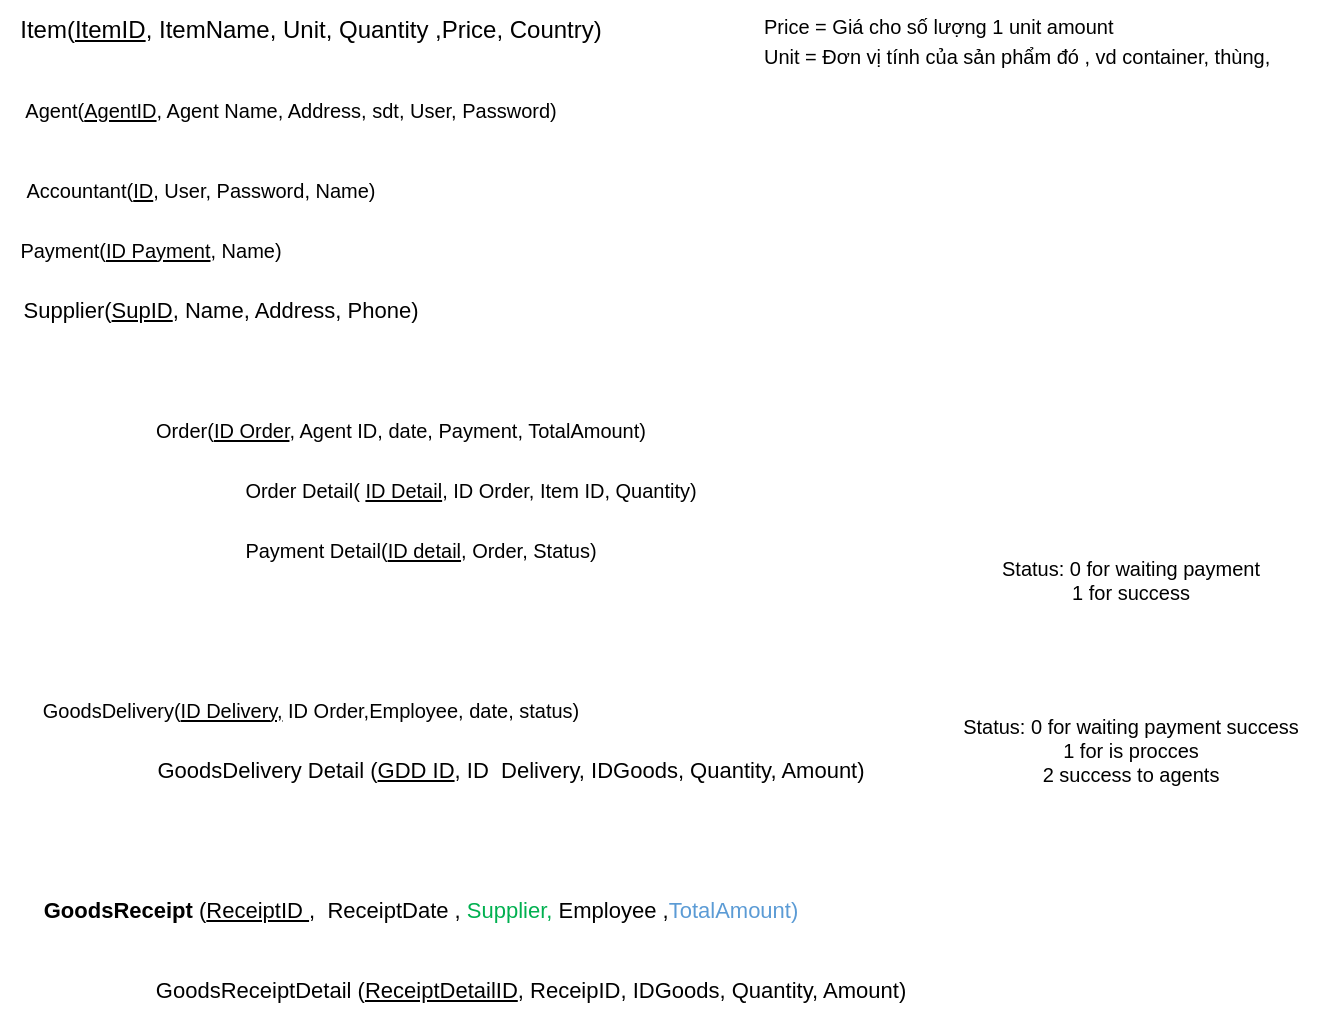 <mxfile version="21.1.2" type="device" pages="2">
  <diagram name="Database" id="KbDUG6hv7K-ht1FTfJFB">
    <mxGraphModel dx="1276" dy="623" grid="1" gridSize="10" guides="1" tooltips="1" connect="1" arrows="1" fold="1" page="1" pageScale="1" pageWidth="3300" pageHeight="4681" math="0" shadow="0">
      <root>
        <mxCell id="0" />
        <mxCell id="1" parent="0" />
        <mxCell id="jYDEtBvY_RGBG6ugMqmM-1" value="Item(&lt;u&gt;ItemID&lt;/u&gt;, ItemName, Unit, Quantity ,Price, Country)" style="text;html=1;align=center;verticalAlign=middle;resizable=0;points=[];autosize=1;strokeColor=none;fillColor=none;" parent="1" vertex="1">
          <mxGeometry x="80" y="210" width="310" height="30" as="geometry" />
        </mxCell>
        <mxCell id="jYDEtBvY_RGBG6ugMqmM-3" value="&lt;font style=&quot;font-size: 10px;&quot;&gt;Price = Giá cho số lượng 1 unit amount&lt;br&gt;Unit = Đơn vị tính của sản phẩm đó , vd container, thùng,&amp;nbsp;&lt;/font&gt;" style="text;html=1;align=left;verticalAlign=middle;resizable=0;points=[];autosize=1;strokeColor=none;fillColor=none;" parent="1" vertex="1">
          <mxGeometry x="460" y="210" width="280" height="40" as="geometry" />
        </mxCell>
        <mxCell id="jYDEtBvY_RGBG6ugMqmM-4" value="Agent(&lt;u&gt;AgentID&lt;/u&gt;, Agent Name, Address, sdt, User, Password)" style="text;html=1;align=center;verticalAlign=middle;resizable=0;points=[];autosize=1;strokeColor=none;fillColor=none;fontSize=10;" parent="1" vertex="1">
          <mxGeometry x="80" y="250" width="290" height="30" as="geometry" />
        </mxCell>
        <mxCell id="jYDEtBvY_RGBG6ugMqmM-5" value="Accountant(&lt;u&gt;ID&lt;/u&gt;, User, Password, Name)" style="text;html=1;align=center;verticalAlign=middle;resizable=0;points=[];autosize=1;strokeColor=none;fillColor=none;fontSize=10;" parent="1" vertex="1">
          <mxGeometry x="80" y="290" width="200" height="30" as="geometry" />
        </mxCell>
        <mxCell id="jYDEtBvY_RGBG6ugMqmM-6" value="Order(&lt;u&gt;ID Order&lt;/u&gt;, Agent ID, date, Payment, TotalAmount)" style="text;html=1;align=center;verticalAlign=middle;resizable=0;points=[];autosize=1;strokeColor=none;fillColor=none;fontSize=10;" parent="1" vertex="1">
          <mxGeometry x="145" y="410" width="270" height="30" as="geometry" />
        </mxCell>
        <mxCell id="jYDEtBvY_RGBG6ugMqmM-8" value="Order Detail( &lt;u&gt;ID Detail&lt;/u&gt;, ID Order, Item ID, Quantity)" style="text;html=1;align=center;verticalAlign=middle;resizable=0;points=[];autosize=1;strokeColor=none;fillColor=none;fontSize=10;" parent="1" vertex="1">
          <mxGeometry x="190" y="440" width="250" height="30" as="geometry" />
        </mxCell>
        <mxCell id="jYDEtBvY_RGBG6ugMqmM-9" value="Payment(&lt;u&gt;ID Payment&lt;/u&gt;, Name)" style="text;html=1;align=center;verticalAlign=middle;resizable=0;points=[];autosize=1;strokeColor=none;fillColor=none;fontSize=10;" parent="1" vertex="1">
          <mxGeometry x="80" y="320" width="150" height="30" as="geometry" />
        </mxCell>
        <mxCell id="jYDEtBvY_RGBG6ugMqmM-10" value="Payment Detail(&lt;u&gt;ID detail&lt;/u&gt;, Order, Status)" style="text;html=1;align=center;verticalAlign=middle;resizable=0;points=[];autosize=1;strokeColor=none;fillColor=none;fontSize=10;" parent="1" vertex="1">
          <mxGeometry x="190" y="470" width="200" height="30" as="geometry" />
        </mxCell>
        <mxCell id="jYDEtBvY_RGBG6ugMqmM-11" value="GoodsDelivery(&lt;u&gt;ID Delivery,&lt;/u&gt; ID Order,Employee, date, status)" style="text;html=1;align=center;verticalAlign=middle;resizable=0;points=[];autosize=1;strokeColor=none;fillColor=none;fontSize=10;" parent="1" vertex="1">
          <mxGeometry x="90" y="550" width="290" height="30" as="geometry" />
        </mxCell>
        <mxCell id="jYDEtBvY_RGBG6ugMqmM-12" value="Status: 0 for waiting payment&lt;br&gt;1 for success" style="text;html=1;align=center;verticalAlign=middle;resizable=0;points=[];autosize=1;strokeColor=none;fillColor=none;fontSize=10;" parent="1" vertex="1">
          <mxGeometry x="570" y="480" width="150" height="40" as="geometry" />
        </mxCell>
        <mxCell id="jYDEtBvY_RGBG6ugMqmM-13" value="Status: 0 for waiting payment success&lt;br&gt;1 for is procces&lt;br&gt;2 success to agents" style="text;html=1;align=center;verticalAlign=middle;resizable=0;points=[];autosize=1;strokeColor=none;fillColor=none;fontSize=10;" parent="1" vertex="1">
          <mxGeometry x="550" y="560" width="190" height="50" as="geometry" />
        </mxCell>
        <mxCell id="uK8aHXoLqJhNQlezEdcA-1" value="&lt;p style=&quot;text-align: justify; font-size: 11px;&quot; class=&quot;MsoNormal&quot;&gt;&lt;font style=&quot;font-size: 11px;&quot;&gt;&lt;b style=&quot;&quot;&gt;GoodsReceipt&lt;/b&gt;&lt;span style=&quot;line-height: 107%;&quot;&gt; (&lt;/span&gt;&lt;/font&gt;&lt;span style=&quot;background-color: initial;&quot;&gt;&lt;u&gt;ReceiptID &lt;/u&gt;,&amp;nbsp;&lt;/span&gt;&lt;span style=&quot;background-color: initial;&quot;&gt;&amp;nbsp;&lt;/span&gt;&lt;span style=&quot;background-color: initial;&quot;&gt;ReceiptDate ,&amp;nbsp;&lt;/span&gt;&lt;span style=&quot;color: rgb(0, 176, 80); background-color: initial;&quot;&gt;Supplier,&amp;nbsp;&lt;/span&gt;&lt;span style=&quot;background-color: initial;&quot;&gt;Employee ,&lt;/span&gt;&lt;span style=&quot;color: rgb(91, 155, 213); background-color: initial;&quot;&gt;TotalAmount)&lt;/span&gt;&lt;/p&gt;" style="text;html=1;align=center;verticalAlign=middle;resizable=0;points=[];autosize=1;strokeColor=none;fillColor=none;" parent="1" vertex="1">
          <mxGeometry x="90" y="640" width="400" height="50" as="geometry" />
        </mxCell>
        <mxCell id="uK8aHXoLqJhNQlezEdcA-2" value="GoodsReceiptDetail (&lt;u&gt;ReceiptDetailID&lt;/u&gt;, ReceipID, IDGoods, Quantity, Amount)" style="text;html=1;align=center;verticalAlign=middle;resizable=0;points=[];autosize=1;strokeColor=none;fillColor=none;fontSize=11;" parent="1" vertex="1">
          <mxGeometry x="145" y="690" width="400" height="30" as="geometry" />
        </mxCell>
        <mxCell id="uK8aHXoLqJhNQlezEdcA-4" value="GoodsDelivery Detail (&lt;u&gt;GDD ID&lt;/u&gt;, ID&amp;nbsp; Delivery, IDGoods, Quantity, Amount)" style="text;html=1;align=center;verticalAlign=middle;resizable=0;points=[];autosize=1;strokeColor=none;fillColor=none;fontSize=11;" parent="1" vertex="1">
          <mxGeometry x="145" y="580" width="380" height="30" as="geometry" />
        </mxCell>
        <mxCell id="uK8aHXoLqJhNQlezEdcA-5" value="Supplier(&lt;u&gt;SupID&lt;/u&gt;, Name, Address, Phone)" style="text;html=1;align=center;verticalAlign=middle;resizable=0;points=[];autosize=1;strokeColor=none;fillColor=none;fontSize=11;" parent="1" vertex="1">
          <mxGeometry x="80" y="350" width="220" height="30" as="geometry" />
        </mxCell>
      </root>
    </mxGraphModel>
  </diagram>
  <diagram id="Hq3cpyD7EEUphT1ZICT8" name="Use Case">
    <mxGraphModel dx="729" dy="911" grid="1" gridSize="10" guides="1" tooltips="1" connect="1" arrows="1" fold="1" page="1" pageScale="1" pageWidth="3300" pageHeight="4681" math="0" shadow="0">
      <root>
        <mxCell id="0" />
        <mxCell id="1" parent="0" />
        <mxCell id="IK0d87CpQPlior6-KTdh-71" value="" style="whiteSpace=wrap;html=1;aspect=fixed;" parent="1" vertex="1">
          <mxGeometry x="2450" y="240" width="620" height="620" as="geometry" />
        </mxCell>
        <mxCell id="IK0d87CpQPlior6-KTdh-1" value="" style="whiteSpace=wrap;html=1;aspect=fixed;" parent="1" vertex="1">
          <mxGeometry x="570" y="200" width="470" height="470" as="geometry" />
        </mxCell>
        <mxCell id="IK0d87CpQPlior6-KTdh-2" value="Agent" style="shape=umlActor;verticalLabelPosition=bottom;verticalAlign=top;html=1;outlineConnect=0;" parent="1" vertex="1">
          <mxGeometry x="450" y="340" width="30" height="60" as="geometry" />
        </mxCell>
        <mxCell id="IK0d87CpQPlior6-KTdh-5" value="Order" style="ellipse;whiteSpace=wrap;html=1;fillColor=#FF94C6;" parent="1" vertex="1">
          <mxGeometry x="630" y="330" width="150" height="60" as="geometry" />
        </mxCell>
        <mxCell id="IK0d87CpQPlior6-KTdh-6" value="Payment Method" style="ellipse;whiteSpace=wrap;html=1;fillColor=#FF94C6;strokeColor=default;" parent="1" vertex="1">
          <mxGeometry x="630" y="480" width="150" height="60" as="geometry" />
        </mxCell>
        <mxCell id="IK0d87CpQPlior6-KTdh-8" value="" style="endArrow=none;html=1;rounded=0;" parent="1" source="IK0d87CpQPlior6-KTdh-5" target="IK0d87CpQPlior6-KTdh-2" edge="1">
          <mxGeometry width="50" height="50" relative="1" as="geometry">
            <mxPoint x="700" y="410" as="sourcePoint" />
            <mxPoint x="750" y="360" as="targetPoint" />
          </mxGeometry>
        </mxCell>
        <mxCell id="IK0d87CpQPlior6-KTdh-9" value="" style="endArrow=none;html=1;rounded=0;" parent="1" source="IK0d87CpQPlior6-KTdh-2" target="IK0d87CpQPlior6-KTdh-6" edge="1">
          <mxGeometry width="50" height="50" relative="1" as="geometry">
            <mxPoint x="700" y="410" as="sourcePoint" />
            <mxPoint x="750" y="360" as="targetPoint" />
          </mxGeometry>
        </mxCell>
        <mxCell id="IK0d87CpQPlior6-KTdh-10" value="" style="endArrow=classicThin;dashed=1;html=1;rounded=0;entryX=0.5;entryY=1;entryDx=0;entryDy=0;exitX=0.5;exitY=0;exitDx=0;exitDy=0;startArrow=none;startFill=0;endFill=1;" parent="1" source="IK0d87CpQPlior6-KTdh-6" target="IK0d87CpQPlior6-KTdh-5" edge="1">
          <mxGeometry width="50" height="50" relative="1" as="geometry">
            <mxPoint x="705" y="390" as="sourcePoint" />
            <mxPoint x="750" y="360" as="targetPoint" />
          </mxGeometry>
        </mxCell>
        <mxCell id="IK0d87CpQPlior6-KTdh-11" value="&amp;lt;&amp;lt;Include&amp;gt;&amp;gt;" style="edgeLabel;html=1;align=center;verticalAlign=middle;resizable=0;points=[];" parent="IK0d87CpQPlior6-KTdh-10" vertex="1" connectable="0">
          <mxGeometry x="0.203" y="-1" relative="1" as="geometry">
            <mxPoint as="offset" />
          </mxGeometry>
        </mxCell>
        <mxCell id="IK0d87CpQPlior6-KTdh-12" value="Online" style="ellipse;whiteSpace=wrap;html=1;fillColor=#FF94C6;strokeColor=default;" parent="1" vertex="1">
          <mxGeometry x="850" y="440" width="150" height="60" as="geometry" />
        </mxCell>
        <mxCell id="IK0d87CpQPlior6-KTdh-13" value="Cash" style="ellipse;whiteSpace=wrap;html=1;fillColor=#FF94C6;strokeColor=default;" parent="1" vertex="1">
          <mxGeometry x="850" y="520" width="150" height="60" as="geometry" />
        </mxCell>
        <mxCell id="IK0d87CpQPlior6-KTdh-14" value="" style="endArrow=classic;html=1;rounded=0;" parent="1" source="IK0d87CpQPlior6-KTdh-12" target="IK0d87CpQPlior6-KTdh-6" edge="1">
          <mxGeometry width="50" height="50" relative="1" as="geometry">
            <mxPoint x="640" y="440" as="sourcePoint" />
            <mxPoint x="690" y="390" as="targetPoint" />
          </mxGeometry>
        </mxCell>
        <mxCell id="IK0d87CpQPlior6-KTdh-15" value="" style="endArrow=classic;html=1;rounded=0;entryX=0.98;entryY=0.715;entryDx=0;entryDy=0;entryPerimeter=0;" parent="1" source="IK0d87CpQPlior6-KTdh-13" target="IK0d87CpQPlior6-KTdh-6" edge="1">
          <mxGeometry width="50" height="50" relative="1" as="geometry">
            <mxPoint x="870.31" y="423.08" as="sourcePoint" />
            <mxPoint x="759.997" y="456.914" as="targetPoint" />
          </mxGeometry>
        </mxCell>
        <mxCell id="IK0d87CpQPlior6-KTdh-17" value="View Status Order" style="ellipse;whiteSpace=wrap;html=1;fillColor=#FF94C6;" parent="1" vertex="1">
          <mxGeometry x="640" y="220" width="150" height="60" as="geometry" />
        </mxCell>
        <mxCell id="IK0d87CpQPlior6-KTdh-18" value="" style="endArrow=none;html=1;rounded=0;" parent="1" source="IK0d87CpQPlior6-KTdh-17" target="IK0d87CpQPlior6-KTdh-2" edge="1">
          <mxGeometry width="50" height="50" relative="1" as="geometry">
            <mxPoint x="530" y="350" as="sourcePoint" />
            <mxPoint x="480" y="369.375" as="targetPoint" />
            <Array as="points">
              <mxPoint x="530" y="340" />
            </Array>
          </mxGeometry>
        </mxCell>
        <mxCell id="IK0d87CpQPlior6-KTdh-21" value="&lt;font style=&quot;font-size: 20px;&quot;&gt;Use Case for Agent&amp;nbsp;&lt;/font&gt;" style="text;html=1;align=center;verticalAlign=middle;resizable=0;points=[];autosize=1;strokeColor=none;fillColor=none;fontSize=17;" parent="1" vertex="1">
          <mxGeometry x="685" y="150" width="200" height="40" as="geometry" />
        </mxCell>
        <mxCell id="IK0d87CpQPlior6-KTdh-22" value="" style="whiteSpace=wrap;html=1;aspect=fixed;" parent="1" vertex="1">
          <mxGeometry x="1400" y="240" width="630" height="630" as="geometry" />
        </mxCell>
        <mxCell id="IK0d87CpQPlior6-KTdh-23" value="Accountant" style="shape=umlActor;verticalLabelPosition=bottom;verticalAlign=top;html=1;outlineConnect=0;" parent="1" vertex="1">
          <mxGeometry x="1290" y="470" width="30" height="60" as="geometry" />
        </mxCell>
        <mxCell id="IK0d87CpQPlior6-KTdh-34" value="Import Goods" style="ellipse;whiteSpace=wrap;html=1;fillColor=#FF94C6;" parent="1" vertex="1">
          <mxGeometry x="1690" y="480" width="150" height="60" as="geometry" />
        </mxCell>
        <mxCell id="IK0d87CpQPlior6-KTdh-36" value="&lt;font style=&quot;font-size: 20px;&quot;&gt;Use Case for Interactive of Accountant with Goods&lt;/font&gt;" style="text;html=1;align=center;verticalAlign=middle;resizable=0;points=[];autosize=1;strokeColor=none;fillColor=none;fontSize=17;" parent="1" vertex="1">
          <mxGeometry x="1495" y="150" width="470" height="40" as="geometry" />
        </mxCell>
        <mxCell id="IK0d87CpQPlior6-KTdh-38" value="Manage Goods" style="ellipse;whiteSpace=wrap;html=1;fillColor=#FF94C6;" parent="1" vertex="1">
          <mxGeometry x="1500" y="380" width="150" height="60" as="geometry" />
        </mxCell>
        <mxCell id="IK0d87CpQPlior6-KTdh-39" value="" style="endArrow=none;html=1;rounded=0;fontSize=20;exitX=0.5;exitY=0.5;exitDx=0;exitDy=0;exitPerimeter=0;" parent="1" source="IK0d87CpQPlior6-KTdh-23" target="IK0d87CpQPlior6-KTdh-38" edge="1">
          <mxGeometry width="50" height="50" relative="1" as="geometry">
            <mxPoint x="1290" y="362.727" as="sourcePoint" />
            <mxPoint x="1545" y="480" as="targetPoint" />
          </mxGeometry>
        </mxCell>
        <mxCell id="IK0d87CpQPlior6-KTdh-40" value="Manage Agents" style="ellipse;whiteSpace=wrap;html=1;fillColor=#FF94C6;" parent="1" vertex="1">
          <mxGeometry x="2560" y="320" width="150" height="60" as="geometry" />
        </mxCell>
        <mxCell id="IK0d87CpQPlior6-KTdh-47" value="Create new agents" style="ellipse;whiteSpace=wrap;html=1;fillColor=#FF94C6;" parent="1" vertex="1">
          <mxGeometry x="2800" y="260" width="150" height="60" as="geometry" />
        </mxCell>
        <mxCell id="IK0d87CpQPlior6-KTdh-49" value="Edit Agents" style="ellipse;whiteSpace=wrap;html=1;fillColor=#FF94C6;" parent="1" vertex="1">
          <mxGeometry x="2800" y="330" width="150" height="60" as="geometry" />
        </mxCell>
        <mxCell id="IK0d87CpQPlior6-KTdh-50" value="Delete Agents" style="ellipse;whiteSpace=wrap;html=1;fillColor=#FF94C6;" parent="1" vertex="1">
          <mxGeometry x="2810" y="405" width="150" height="60" as="geometry" />
        </mxCell>
        <mxCell id="IK0d87CpQPlior6-KTdh-52" value="Delivery Goods" style="ellipse;whiteSpace=wrap;html=1;fillColor=#FF94C6;" parent="1" vertex="1">
          <mxGeometry x="1690" y="560" width="150" height="60" as="geometry" />
        </mxCell>
        <mxCell id="IK0d87CpQPlior6-KTdh-56" value="Create New Goods" style="ellipse;whiteSpace=wrap;html=1;fillColor=#FF94C6;" parent="1" vertex="1">
          <mxGeometry x="1840" y="250" width="150" height="60" as="geometry" />
        </mxCell>
        <mxCell id="IK0d87CpQPlior6-KTdh-57" value="Update Goods" style="ellipse;whiteSpace=wrap;html=1;fillColor=#FF94C6;" parent="1" vertex="1">
          <mxGeometry x="1840" y="330" width="150" height="60" as="geometry" />
        </mxCell>
        <mxCell id="IK0d87CpQPlior6-KTdh-59" value="Delete Goods" style="ellipse;whiteSpace=wrap;html=1;fillColor=#FF94C6;" parent="1" vertex="1">
          <mxGeometry x="1850" y="410" width="150" height="60" as="geometry" />
        </mxCell>
        <mxCell id="IK0d87CpQPlior6-KTdh-60" value="Export Report" style="ellipse;whiteSpace=wrap;html=1;fillColor=#FF94C6;" parent="1" vertex="1">
          <mxGeometry x="1510" y="660" width="150" height="60" as="geometry" />
        </mxCell>
        <mxCell id="IK0d87CpQPlior6-KTdh-61" value="" style="endArrow=none;html=1;rounded=0;fontSize=20;exitX=0.5;exitY=0.5;exitDx=0;exitDy=0;exitPerimeter=0;entryX=0;entryY=0.5;entryDx=0;entryDy=0;" parent="1" source="IK0d87CpQPlior6-KTdh-23" target="IK0d87CpQPlior6-KTdh-60" edge="1">
          <mxGeometry width="50" height="50" relative="1" as="geometry">
            <mxPoint x="1550" y="560" as="sourcePoint" />
            <mxPoint x="1600" y="510" as="targetPoint" />
          </mxGeometry>
        </mxCell>
        <mxCell id="IK0d87CpQPlior6-KTdh-62" value="Manage warehouse" style="ellipse;whiteSpace=wrap;html=1;fillColor=#FF94C6;" parent="1" vertex="1">
          <mxGeometry x="1500" y="510" width="150" height="60" as="geometry" />
        </mxCell>
        <mxCell id="IK0d87CpQPlior6-KTdh-63" value="" style="endArrow=none;html=1;rounded=0;fontSize=20;exitX=0.5;exitY=0.5;exitDx=0;exitDy=0;exitPerimeter=0;entryX=0;entryY=0.5;entryDx=0;entryDy=0;" parent="1" source="IK0d87CpQPlior6-KTdh-23" target="IK0d87CpQPlior6-KTdh-62" edge="1">
          <mxGeometry width="50" height="50" relative="1" as="geometry">
            <mxPoint x="1530" y="560" as="sourcePoint" />
            <mxPoint x="1580" y="510" as="targetPoint" />
          </mxGeometry>
        </mxCell>
        <mxCell id="IK0d87CpQPlior6-KTdh-64" value="" style="endArrow=classic;html=1;rounded=0;exitX=0;exitY=0.5;exitDx=0;exitDy=0;entryX=1;entryY=0;entryDx=0;entryDy=0;" parent="1" source="IK0d87CpQPlior6-KTdh-34" target="IK0d87CpQPlior6-KTdh-62" edge="1">
          <mxGeometry width="50" height="50" relative="1" as="geometry">
            <mxPoint x="1691.609" y="492.306" as="sourcePoint" />
            <mxPoint x="1608.397" y="507.686" as="targetPoint" />
          </mxGeometry>
        </mxCell>
        <mxCell id="IK0d87CpQPlior6-KTdh-65" value="" style="endArrow=classic;html=1;rounded=0;exitX=0;exitY=0.5;exitDx=0;exitDy=0;entryX=1;entryY=1;entryDx=0;entryDy=0;" parent="1" source="IK0d87CpQPlior6-KTdh-52" target="IK0d87CpQPlior6-KTdh-62" edge="1">
          <mxGeometry width="50" height="50" relative="1" as="geometry">
            <mxPoint x="1700.0" y="480" as="sourcePoint" />
            <mxPoint x="1618.342" y="528.911" as="targetPoint" />
          </mxGeometry>
        </mxCell>
        <mxCell id="IK0d87CpQPlior6-KTdh-66" value="" style="endArrow=classic;html=1;rounded=0;exitX=0;exitY=0.5;exitDx=0;exitDy=0;" parent="1" source="IK0d87CpQPlior6-KTdh-56" target="IK0d87CpQPlior6-KTdh-38" edge="1">
          <mxGeometry width="50" height="50" relative="1" as="geometry">
            <mxPoint x="1783.9" y="340" as="sourcePoint" />
            <mxPoint x="1720" y="298.28" as="targetPoint" />
          </mxGeometry>
        </mxCell>
        <mxCell id="IK0d87CpQPlior6-KTdh-68" value="" style="endArrow=classic;html=1;rounded=0;entryX=1.003;entryY=0.399;entryDx=0;entryDy=0;entryPerimeter=0;" parent="1" source="IK0d87CpQPlior6-KTdh-57" target="IK0d87CpQPlior6-KTdh-38" edge="1">
          <mxGeometry width="50" height="50" relative="1" as="geometry">
            <mxPoint x="1900.0" y="240.0" as="sourcePoint" />
            <mxPoint x="1690" y="290" as="targetPoint" />
          </mxGeometry>
        </mxCell>
        <mxCell id="IK0d87CpQPlior6-KTdh-70" value="" style="endArrow=classic;html=1;rounded=0;exitX=0;exitY=0.5;exitDx=0;exitDy=0;entryX=1;entryY=1;entryDx=0;entryDy=0;" parent="1" source="IK0d87CpQPlior6-KTdh-59" target="IK0d87CpQPlior6-KTdh-38" edge="1">
          <mxGeometry width="50" height="50" relative="1" as="geometry">
            <mxPoint x="1912.412" y="322.453" as="sourcePoint" />
            <mxPoint x="1680" y="300" as="targetPoint" />
          </mxGeometry>
        </mxCell>
        <mxCell id="IK0d87CpQPlior6-KTdh-72" value="Accountant" style="shape=umlActor;verticalLabelPosition=bottom;verticalAlign=top;html=1;outlineConnect=0;" parent="1" vertex="1">
          <mxGeometry x="2340" y="510" width="30" height="60" as="geometry" />
        </mxCell>
        <mxCell id="IK0d87CpQPlior6-KTdh-73" value="Receive Order" style="ellipse;whiteSpace=wrap;html=1;fillColor=#FF94C6;" parent="1" vertex="1">
          <mxGeometry x="2560" y="550" width="150" height="60" as="geometry" />
        </mxCell>
        <mxCell id="IK0d87CpQPlior6-KTdh-74" value="&lt;font style=&quot;font-size: 20px;&quot;&gt;Use Case&amp;nbsp;&lt;/font&gt;" style="text;html=1;align=center;verticalAlign=middle;resizable=0;points=[];autosize=1;strokeColor=none;fillColor=none;fontSize=17;" parent="1" vertex="1">
          <mxGeometry x="2735" y="150" width="120" height="40" as="geometry" />
        </mxCell>
        <mxCell id="IK0d87CpQPlior6-KTdh-76" value="" style="endArrow=none;html=1;rounded=0;fontSize=20;exitX=0.5;exitY=0.5;exitDx=0;exitDy=0;exitPerimeter=0;entryX=0.01;entryY=0.7;entryDx=0;entryDy=0;entryPerimeter=0;" parent="1" source="IK0d87CpQPlior6-KTdh-72" target="IK0d87CpQPlior6-KTdh-40" edge="1">
          <mxGeometry width="50" height="50" relative="1" as="geometry">
            <mxPoint x="2340" y="402.727" as="sourcePoint" />
            <mxPoint x="2567.383" y="469.206" as="targetPoint" />
          </mxGeometry>
        </mxCell>
        <mxCell id="IK0d87CpQPlior6-KTdh-77" value="Update status payment" style="ellipse;whiteSpace=wrap;html=1;fillColor=#FF94C6;" parent="1" vertex="1">
          <mxGeometry x="2560" y="660" width="150" height="60" as="geometry" />
        </mxCell>
        <mxCell id="IK0d87CpQPlior6-KTdh-81" value="Export Report" style="ellipse;whiteSpace=wrap;html=1;fillColor=#FF94C6;" parent="1" vertex="1">
          <mxGeometry x="2560" y="770" width="150" height="60" as="geometry" />
        </mxCell>
        <mxCell id="IK0d87CpQPlior6-KTdh-82" value="" style="endArrow=none;html=1;rounded=0;fontSize=20;exitX=0.5;exitY=0.5;exitDx=0;exitDy=0;exitPerimeter=0;entryX=0;entryY=0.5;entryDx=0;entryDy=0;" parent="1" source="IK0d87CpQPlior6-KTdh-72" target="IK0d87CpQPlior6-KTdh-81" edge="1">
          <mxGeometry width="50" height="50" relative="1" as="geometry">
            <mxPoint x="2600" y="600" as="sourcePoint" />
            <mxPoint x="2650" y="550" as="targetPoint" />
          </mxGeometry>
        </mxCell>
        <mxCell id="IK0d87CpQPlior6-KTdh-84" value="" style="endArrow=none;html=1;rounded=0;fontSize=20;exitX=0.5;exitY=0.5;exitDx=0;exitDy=0;exitPerimeter=0;" parent="1" source="IK0d87CpQPlior6-KTdh-72" target="IK0d87CpQPlior6-KTdh-112" edge="1">
          <mxGeometry width="50" height="50" relative="1" as="geometry">
            <mxPoint x="2580" y="600" as="sourcePoint" />
            <mxPoint x="2550" y="540" as="targetPoint" />
          </mxGeometry>
        </mxCell>
        <mxCell id="IK0d87CpQPlior6-KTdh-92" value="" style="endArrow=classic;html=1;rounded=0;entryX=1;entryY=0;entryDx=0;entryDy=0;" parent="1" source="IK0d87CpQPlior6-KTdh-47" target="IK0d87CpQPlior6-KTdh-40" edge="1">
          <mxGeometry width="50" height="50" relative="1" as="geometry">
            <mxPoint x="2822.13" y="350" as="sourcePoint" />
            <mxPoint x="2700.002" y="358.722" as="targetPoint" />
          </mxGeometry>
        </mxCell>
        <mxCell id="IK0d87CpQPlior6-KTdh-93" value="" style="endArrow=classic;html=1;rounded=0;entryX=0.998;entryY=0.397;entryDx=0;entryDy=0;entryPerimeter=0;" parent="1" source="IK0d87CpQPlior6-KTdh-49" target="IK0d87CpQPlior6-KTdh-40" edge="1">
          <mxGeometry width="50" height="50" relative="1" as="geometry">
            <mxPoint x="2832.615" y="321.469" as="sourcePoint" />
            <mxPoint x="2717.872" y="368.722" as="targetPoint" />
          </mxGeometry>
        </mxCell>
        <mxCell id="IK0d87CpQPlior6-KTdh-94" value="" style="endArrow=classic;html=1;rounded=0;" parent="1" source="IK0d87CpQPlior6-KTdh-50" target="IK0d87CpQPlior6-KTdh-40" edge="1">
          <mxGeometry width="50" height="50" relative="1" as="geometry">
            <mxPoint x="2794.121" y="409.997" as="sourcePoint" />
            <mxPoint x="2720" y="420.19" as="targetPoint" />
          </mxGeometry>
        </mxCell>
        <mxCell id="IK0d87CpQPlior6-KTdh-95" value="" style="endArrow=none;html=1;rounded=0;fontSize=20;entryX=0;entryY=0.5;entryDx=0;entryDy=0;" parent="1" target="IK0d87CpQPlior6-KTdh-77" edge="1">
          <mxGeometry width="50" height="50" relative="1" as="geometry">
            <mxPoint x="2355" y="540" as="sourcePoint" />
            <mxPoint x="2560" y="590" as="targetPoint" />
          </mxGeometry>
        </mxCell>
        <mxCell id="IK0d87CpQPlior6-KTdh-110" value="" style="endArrow=classicThin;dashed=1;html=1;rounded=0;entryX=0.5;entryY=1;entryDx=0;entryDy=0;exitX=0.5;exitY=0;exitDx=0;exitDy=0;startArrow=none;startFill=0;endFill=1;" parent="1" source="IK0d87CpQPlior6-KTdh-77" target="IK0d87CpQPlior6-KTdh-73" edge="1">
          <mxGeometry width="50" height="50" relative="1" as="geometry">
            <mxPoint x="2680" y="610" as="sourcePoint" />
            <mxPoint x="2680" y="520" as="targetPoint" />
          </mxGeometry>
        </mxCell>
        <mxCell id="IK0d87CpQPlior6-KTdh-111" value="&amp;lt;&amp;lt;Include&amp;gt;&amp;gt;" style="edgeLabel;html=1;align=center;verticalAlign=middle;resizable=0;points=[];" parent="IK0d87CpQPlior6-KTdh-110" vertex="1" connectable="0">
          <mxGeometry x="0.203" y="-1" relative="1" as="geometry">
            <mxPoint as="offset" />
          </mxGeometry>
        </mxCell>
        <mxCell id="IK0d87CpQPlior6-KTdh-112" value="Update status payment" style="ellipse;whiteSpace=wrap;html=1;fillColor=#FF94C6;" parent="1" vertex="1">
          <mxGeometry x="2560" y="430" width="150" height="60" as="geometry" />
        </mxCell>
        <mxCell id="IK0d87CpQPlior6-KTdh-113" value="" style="endArrow=classicThin;dashed=1;html=1;rounded=0;exitX=0.5;exitY=1;exitDx=0;exitDy=0;startArrow=none;startFill=0;endFill=1;" parent="1" source="IK0d87CpQPlior6-KTdh-112" target="IK0d87CpQPlior6-KTdh-73" edge="1">
          <mxGeometry width="50" height="50" relative="1" as="geometry">
            <mxPoint x="2670" y="390" as="sourcePoint" />
            <mxPoint x="2615" y="360" as="targetPoint" />
          </mxGeometry>
        </mxCell>
        <mxCell id="IK0d87CpQPlior6-KTdh-114" value="&amp;lt;&amp;lt;Include&amp;gt;&amp;gt;" style="edgeLabel;html=1;align=center;verticalAlign=middle;resizable=0;points=[];" parent="IK0d87CpQPlior6-KTdh-113" vertex="1" connectable="0">
          <mxGeometry x="0.203" y="-1" relative="1" as="geometry">
            <mxPoint as="offset" />
          </mxGeometry>
        </mxCell>
        <mxCell id="IK0d87CpQPlior6-KTdh-115" value="" style="endArrow=none;html=1;rounded=0;fontSize=20;entryX=0;entryY=0.5;entryDx=0;entryDy=0;" parent="1" target="IK0d87CpQPlior6-KTdh-73" edge="1">
          <mxGeometry width="50" height="50" relative="1" as="geometry">
            <mxPoint x="2360" y="540" as="sourcePoint" />
            <mxPoint x="2574.369" y="579.91" as="targetPoint" />
          </mxGeometry>
        </mxCell>
      </root>
    </mxGraphModel>
  </diagram>
</mxfile>
